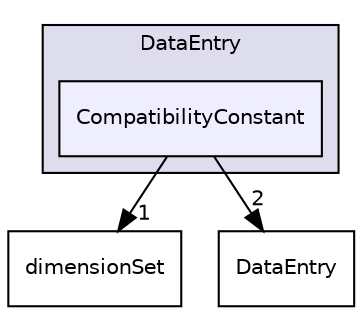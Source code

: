 digraph "src/OpenFOAM/primitives/functions/DataEntry/CompatibilityConstant" {
  bgcolor=transparent;
  compound=true
  node [ fontsize="10", fontname="Helvetica"];
  edge [ labelfontsize="10", labelfontname="Helvetica"];
  subgraph clusterdir_39719c705025486201df4639072645d2 {
    graph [ bgcolor="#ddddee", pencolor="black", label="DataEntry" fontname="Helvetica", fontsize="10", URL="dir_39719c705025486201df4639072645d2.html"]
  dir_6ce226a9e1d85251d8ca4d56490f8199 [shape=box, label="CompatibilityConstant", style="filled", fillcolor="#eeeeff", pencolor="black", URL="dir_6ce226a9e1d85251d8ca4d56490f8199.html"];
  }
  dir_ddfbc8513dac5f891eeb54fd21e599df [shape=box label="dimensionSet" URL="dir_ddfbc8513dac5f891eeb54fd21e599df.html"];
  dir_53a5341fa96310b76ae10313a4ca1baf [shape=box label="DataEntry" URL="dir_53a5341fa96310b76ae10313a4ca1baf.html"];
  dir_6ce226a9e1d85251d8ca4d56490f8199->dir_ddfbc8513dac5f891eeb54fd21e599df [headlabel="1", labeldistance=1.5 headhref="dir_002314_001997.html"];
  dir_6ce226a9e1d85251d8ca4d56490f8199->dir_53a5341fa96310b76ae10313a4ca1baf [headlabel="2", labeldistance=1.5 headhref="dir_002314_002317.html"];
}
